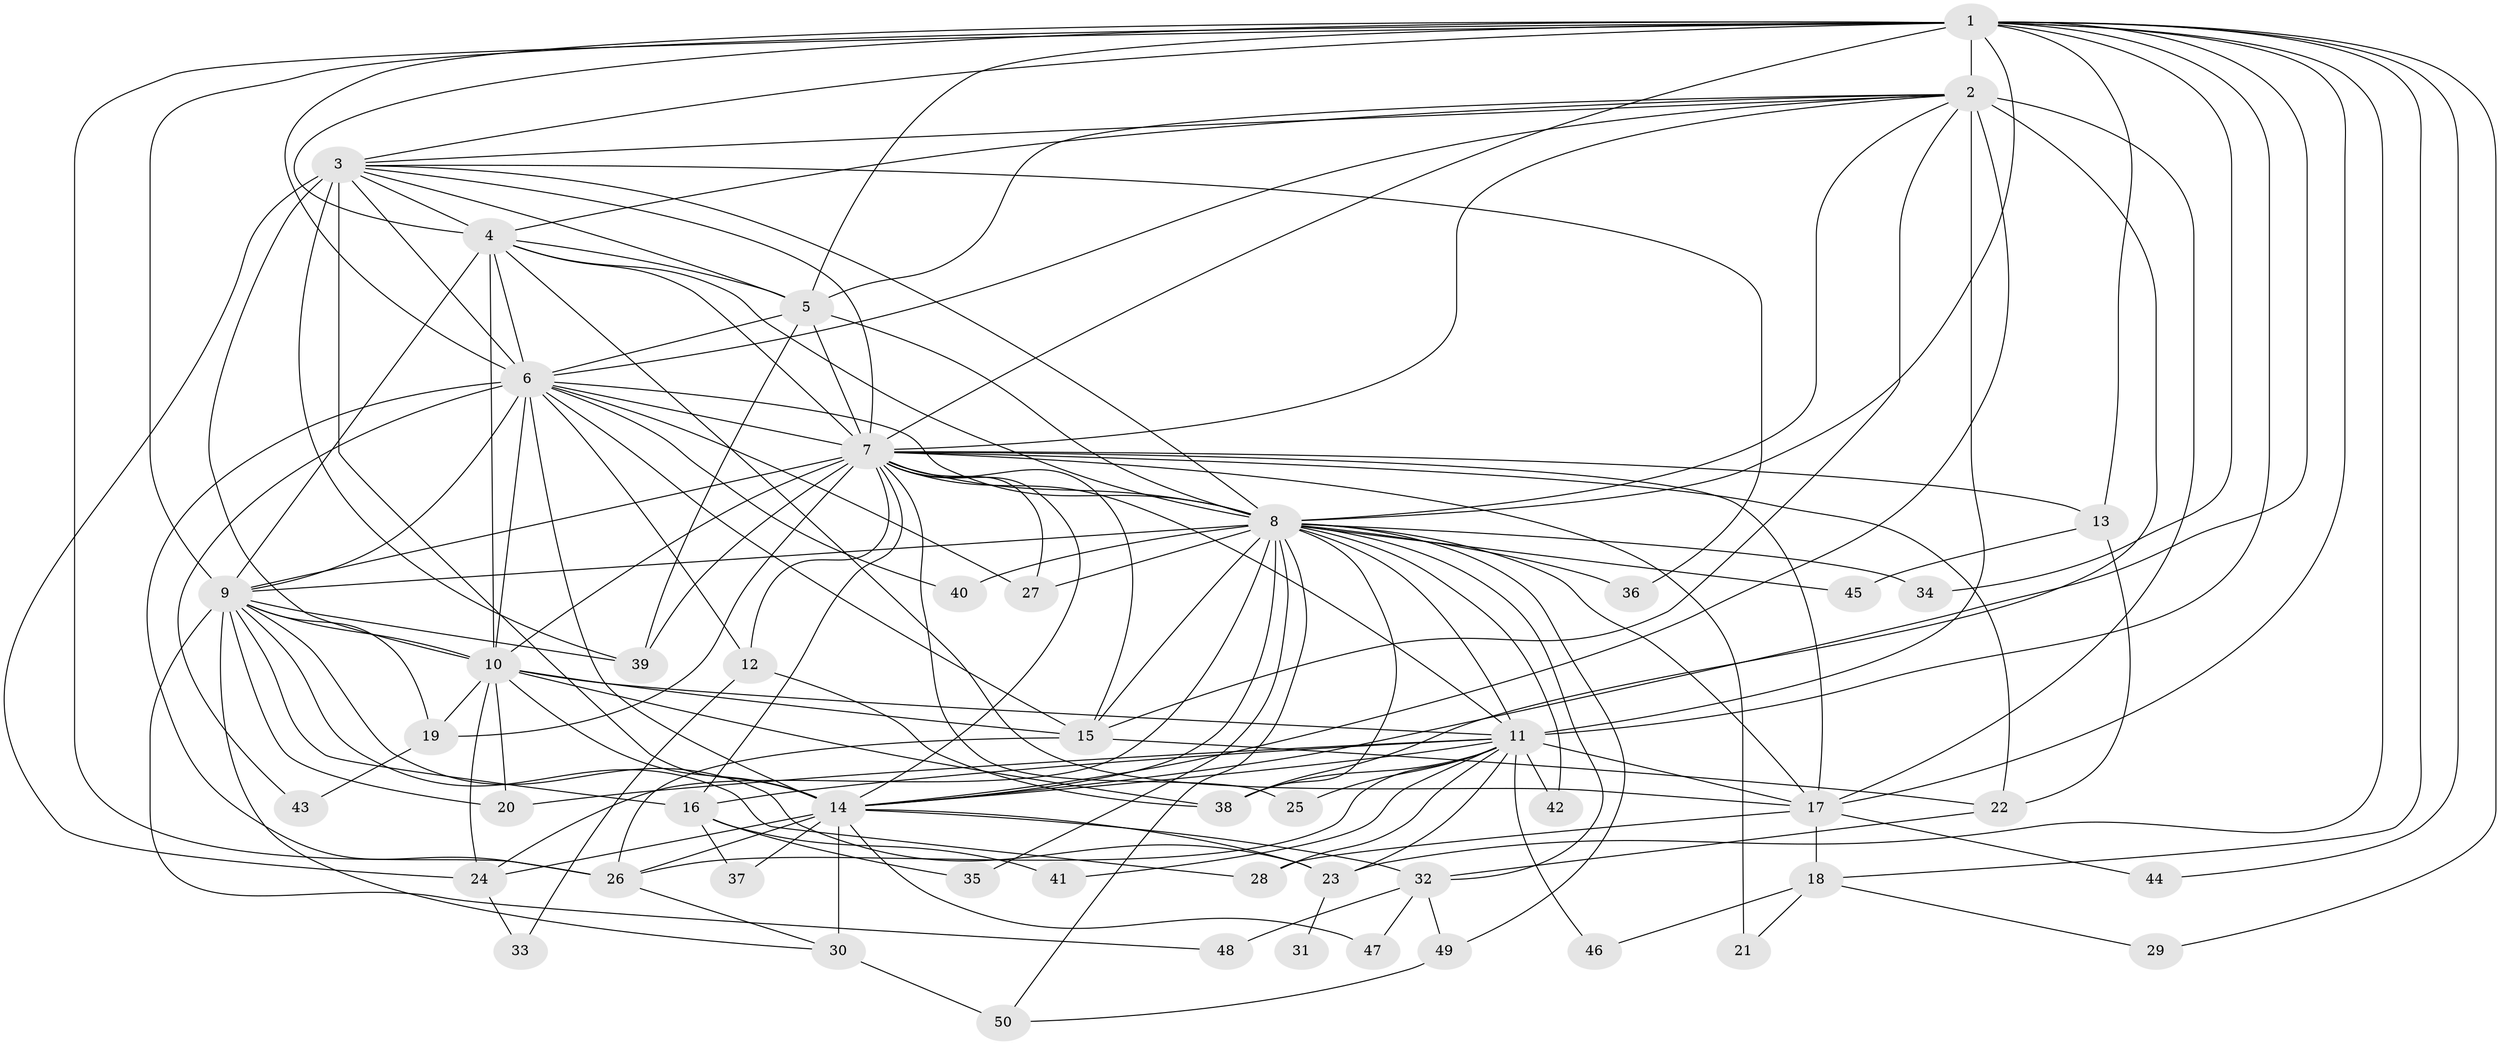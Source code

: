 // original degree distribution, {21: 0.016, 26: 0.008, 29: 0.008, 25: 0.008, 18: 0.008, 20: 0.016, 17: 0.008, 31: 0.008, 2: 0.584, 5: 0.064, 4: 0.04, 3: 0.176, 9: 0.008, 6: 0.032, 10: 0.008, 7: 0.008}
// Generated by graph-tools (version 1.1) at 2025/49/03/04/25 22:49:38]
// undirected, 50 vertices, 154 edges
graph export_dot {
  node [color=gray90,style=filled];
  1;
  2;
  3;
  4;
  5;
  6;
  7;
  8;
  9;
  10;
  11;
  12;
  13;
  14;
  15;
  16;
  17;
  18;
  19;
  20;
  21;
  22;
  23;
  24;
  25;
  26;
  27;
  28;
  29;
  30;
  31;
  32;
  33;
  34;
  35;
  36;
  37;
  38;
  39;
  40;
  41;
  42;
  43;
  44;
  45;
  46;
  47;
  48;
  49;
  50;
  1 -- 2 [weight=1.0];
  1 -- 3 [weight=1.0];
  1 -- 4 [weight=1.0];
  1 -- 5 [weight=1.0];
  1 -- 6 [weight=3.0];
  1 -- 7 [weight=2.0];
  1 -- 8 [weight=1.0];
  1 -- 9 [weight=1.0];
  1 -- 11 [weight=1.0];
  1 -- 13 [weight=1.0];
  1 -- 14 [weight=1.0];
  1 -- 17 [weight=1.0];
  1 -- 18 [weight=1.0];
  1 -- 23 [weight=1.0];
  1 -- 26 [weight=1.0];
  1 -- 29 [weight=1.0];
  1 -- 34 [weight=1.0];
  1 -- 44 [weight=1.0];
  2 -- 3 [weight=2.0];
  2 -- 4 [weight=1.0];
  2 -- 5 [weight=2.0];
  2 -- 6 [weight=2.0];
  2 -- 7 [weight=2.0];
  2 -- 8 [weight=1.0];
  2 -- 11 [weight=11.0];
  2 -- 14 [weight=1.0];
  2 -- 15 [weight=1.0];
  2 -- 17 [weight=1.0];
  2 -- 38 [weight=1.0];
  3 -- 4 [weight=1.0];
  3 -- 5 [weight=2.0];
  3 -- 6 [weight=2.0];
  3 -- 7 [weight=2.0];
  3 -- 8 [weight=1.0];
  3 -- 10 [weight=1.0];
  3 -- 14 [weight=13.0];
  3 -- 24 [weight=2.0];
  3 -- 36 [weight=1.0];
  3 -- 39 [weight=2.0];
  4 -- 5 [weight=2.0];
  4 -- 6 [weight=2.0];
  4 -- 7 [weight=2.0];
  4 -- 8 [weight=1.0];
  4 -- 9 [weight=13.0];
  4 -- 10 [weight=1.0];
  4 -- 17 [weight=1.0];
  5 -- 6 [weight=2.0];
  5 -- 7 [weight=3.0];
  5 -- 8 [weight=2.0];
  5 -- 39 [weight=4.0];
  6 -- 7 [weight=4.0];
  6 -- 8 [weight=2.0];
  6 -- 9 [weight=2.0];
  6 -- 10 [weight=1.0];
  6 -- 12 [weight=1.0];
  6 -- 14 [weight=1.0];
  6 -- 15 [weight=1.0];
  6 -- 26 [weight=7.0];
  6 -- 27 [weight=1.0];
  6 -- 40 [weight=1.0];
  6 -- 43 [weight=1.0];
  7 -- 8 [weight=2.0];
  7 -- 9 [weight=4.0];
  7 -- 10 [weight=2.0];
  7 -- 11 [weight=1.0];
  7 -- 12 [weight=1.0];
  7 -- 13 [weight=1.0];
  7 -- 14 [weight=1.0];
  7 -- 15 [weight=1.0];
  7 -- 16 [weight=1.0];
  7 -- 17 [weight=1.0];
  7 -- 19 [weight=2.0];
  7 -- 21 [weight=1.0];
  7 -- 22 [weight=1.0];
  7 -- 25 [weight=1.0];
  7 -- 27 [weight=1.0];
  7 -- 39 [weight=1.0];
  8 -- 9 [weight=1.0];
  8 -- 11 [weight=2.0];
  8 -- 14 [weight=3.0];
  8 -- 15 [weight=1.0];
  8 -- 17 [weight=1.0];
  8 -- 24 [weight=1.0];
  8 -- 27 [weight=1.0];
  8 -- 32 [weight=1.0];
  8 -- 34 [weight=1.0];
  8 -- 35 [weight=1.0];
  8 -- 36 [weight=2.0];
  8 -- 38 [weight=1.0];
  8 -- 40 [weight=1.0];
  8 -- 42 [weight=1.0];
  8 -- 45 [weight=1.0];
  8 -- 49 [weight=1.0];
  8 -- 50 [weight=1.0];
  9 -- 10 [weight=1.0];
  9 -- 16 [weight=1.0];
  9 -- 19 [weight=1.0];
  9 -- 20 [weight=2.0];
  9 -- 23 [weight=1.0];
  9 -- 28 [weight=1.0];
  9 -- 30 [weight=1.0];
  9 -- 39 [weight=1.0];
  9 -- 48 [weight=1.0];
  10 -- 11 [weight=1.0];
  10 -- 14 [weight=1.0];
  10 -- 15 [weight=1.0];
  10 -- 19 [weight=1.0];
  10 -- 20 [weight=1.0];
  10 -- 24 [weight=1.0];
  10 -- 38 [weight=1.0];
  11 -- 14 [weight=2.0];
  11 -- 16 [weight=1.0];
  11 -- 17 [weight=1.0];
  11 -- 20 [weight=2.0];
  11 -- 23 [weight=1.0];
  11 -- 25 [weight=1.0];
  11 -- 26 [weight=3.0];
  11 -- 28 [weight=1.0];
  11 -- 38 [weight=1.0];
  11 -- 41 [weight=1.0];
  11 -- 42 [weight=1.0];
  11 -- 46 [weight=1.0];
  12 -- 33 [weight=1.0];
  12 -- 38 [weight=1.0];
  13 -- 22 [weight=1.0];
  13 -- 45 [weight=1.0];
  14 -- 23 [weight=1.0];
  14 -- 24 [weight=1.0];
  14 -- 26 [weight=2.0];
  14 -- 30 [weight=2.0];
  14 -- 32 [weight=1.0];
  14 -- 37 [weight=1.0];
  14 -- 47 [weight=1.0];
  15 -- 22 [weight=1.0];
  15 -- 26 [weight=1.0];
  16 -- 35 [weight=1.0];
  16 -- 37 [weight=1.0];
  16 -- 41 [weight=1.0];
  17 -- 18 [weight=1.0];
  17 -- 28 [weight=1.0];
  17 -- 44 [weight=1.0];
  18 -- 21 [weight=1.0];
  18 -- 29 [weight=1.0];
  18 -- 46 [weight=1.0];
  19 -- 43 [weight=1.0];
  22 -- 32 [weight=1.0];
  23 -- 31 [weight=1.0];
  24 -- 33 [weight=1.0];
  26 -- 30 [weight=1.0];
  30 -- 50 [weight=2.0];
  32 -- 47 [weight=1.0];
  32 -- 48 [weight=1.0];
  32 -- 49 [weight=1.0];
  49 -- 50 [weight=1.0];
}

